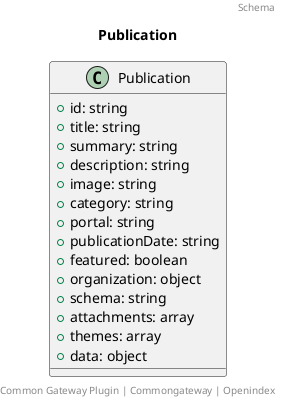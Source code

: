 @startuml
title: Publication
footer: Common Gateway Plugin | Commongateway | Openindex 
header: Schema

class Publication {
  + id: string
  + title: string
  + summary: string
  + description: string
  + image: string
  + category: string
  + portal: string
  + publicationDate: string
  + featured: boolean
  + organization: object
  + schema: string
  + attachments: array
  + themes: array
  + data: object
}
@enduml
